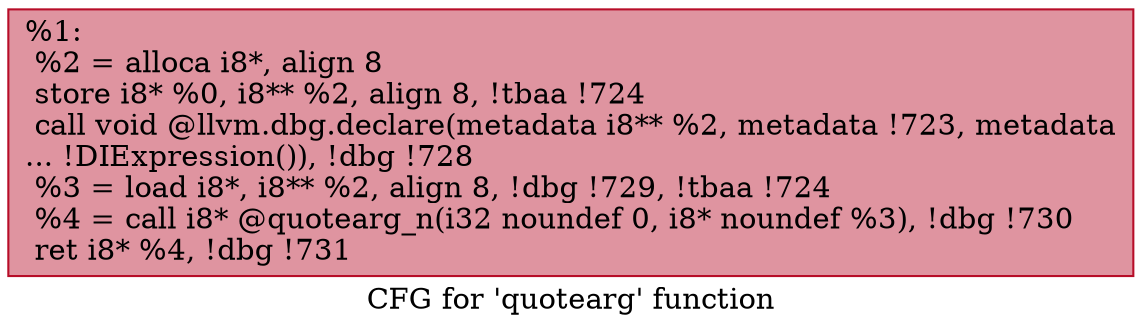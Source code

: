 digraph "CFG for 'quotearg' function" {
	label="CFG for 'quotearg' function";

	Node0x102e8f0 [shape=record,color="#b70d28ff", style=filled, fillcolor="#b70d2870",label="{%1:\l  %2 = alloca i8*, align 8\l  store i8* %0, i8** %2, align 8, !tbaa !724\l  call void @llvm.dbg.declare(metadata i8** %2, metadata !723, metadata\l... !DIExpression()), !dbg !728\l  %3 = load i8*, i8** %2, align 8, !dbg !729, !tbaa !724\l  %4 = call i8* @quotearg_n(i32 noundef 0, i8* noundef %3), !dbg !730\l  ret i8* %4, !dbg !731\l}"];
}
